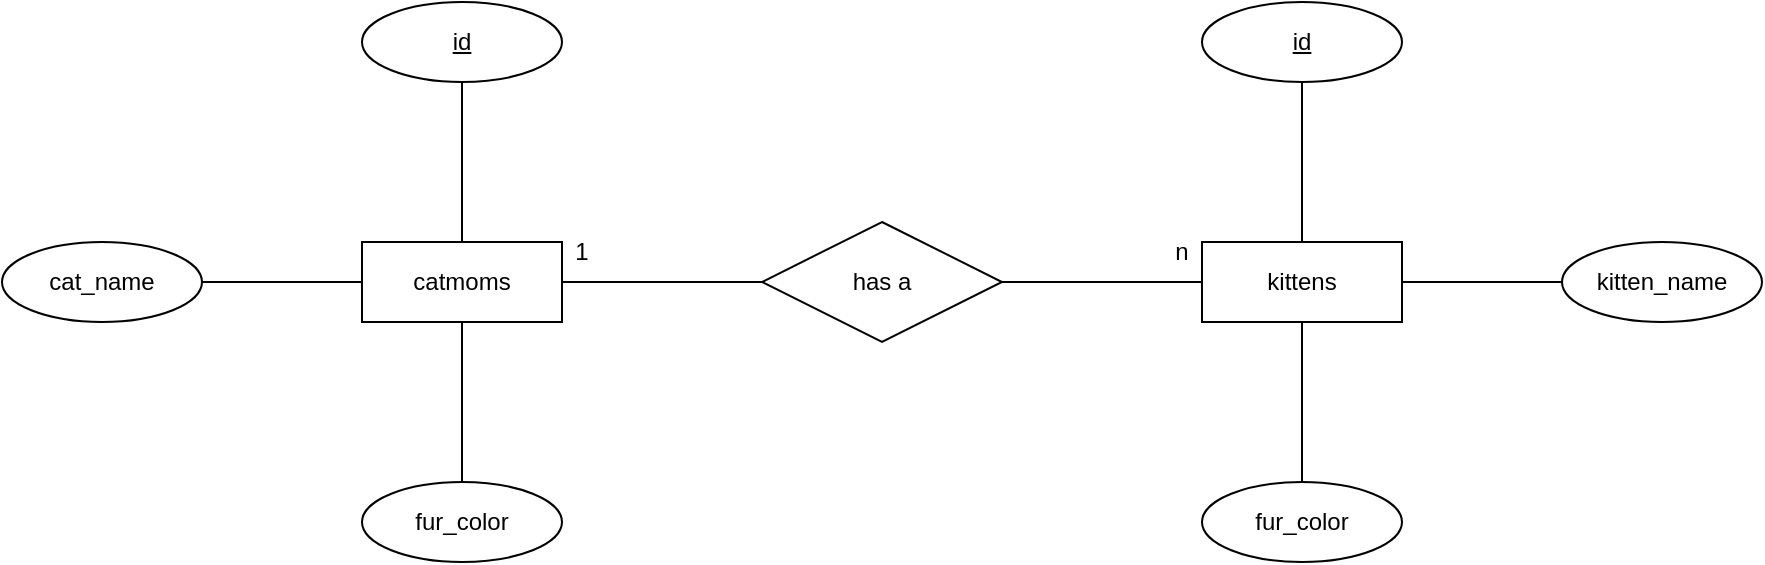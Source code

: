 <mxfile>
    <diagram id="kyOEjkhg4-41TlYqBBF7" name="Page-1">
        <mxGraphModel dx="881" dy="877" grid="1" gridSize="10" guides="1" tooltips="1" connect="1" arrows="1" fold="1" page="1" pageScale="1" pageWidth="850" pageHeight="1100" math="0" shadow="0">
            <root>
                <mxCell id="0"/>
                <mxCell id="1" parent="0"/>
                <mxCell id="2" value="catmoms" style="whiteSpace=wrap;html=1;align=center;" vertex="1" parent="1">
                    <mxGeometry x="180" y="280" width="100" height="40" as="geometry"/>
                </mxCell>
                <mxCell id="3" value="id" style="ellipse;whiteSpace=wrap;html=1;align=center;fontStyle=4;" vertex="1" parent="1">
                    <mxGeometry x="180" y="160" width="100" height="40" as="geometry"/>
                </mxCell>
                <mxCell id="4" value="cat_name" style="ellipse;whiteSpace=wrap;html=1;align=center;" vertex="1" parent="1">
                    <mxGeometry y="280" width="100" height="40" as="geometry"/>
                </mxCell>
                <mxCell id="5" value="fur_color" style="ellipse;whiteSpace=wrap;html=1;align=center;" vertex="1" parent="1">
                    <mxGeometry x="180" y="400" width="100" height="40" as="geometry"/>
                </mxCell>
                <mxCell id="6" value="" style="endArrow=none;html=1;rounded=0;entryX=0.5;entryY=1;entryDx=0;entryDy=0;exitX=0.5;exitY=0;exitDx=0;exitDy=0;" edge="1" parent="1" source="2" target="3">
                    <mxGeometry relative="1" as="geometry">
                        <mxPoint x="140" y="230" as="sourcePoint"/>
                        <mxPoint x="300" y="230" as="targetPoint"/>
                    </mxGeometry>
                </mxCell>
                <mxCell id="7" value="" style="endArrow=none;html=1;rounded=0;entryX=0.5;entryY=1;entryDx=0;entryDy=0;exitX=0.5;exitY=0;exitDx=0;exitDy=0;" edge="1" parent="1" source="5" target="2">
                    <mxGeometry relative="1" as="geometry">
                        <mxPoint x="360" y="410" as="sourcePoint"/>
                        <mxPoint x="360" y="330" as="targetPoint"/>
                    </mxGeometry>
                </mxCell>
                <mxCell id="8" value="" style="endArrow=none;html=1;rounded=0;entryX=1;entryY=0.5;entryDx=0;entryDy=0;" edge="1" parent="1" target="4">
                    <mxGeometry relative="1" as="geometry">
                        <mxPoint x="180" y="300" as="sourcePoint"/>
                        <mxPoint x="250" y="220" as="targetPoint"/>
                    </mxGeometry>
                </mxCell>
                <mxCell id="9" value="kittens" style="whiteSpace=wrap;html=1;align=center;" vertex="1" parent="1">
                    <mxGeometry x="600" y="280" width="100" height="40" as="geometry"/>
                </mxCell>
                <mxCell id="10" value="id" style="ellipse;whiteSpace=wrap;html=1;align=center;fontStyle=4;" vertex="1" parent="1">
                    <mxGeometry x="600" y="160" width="100" height="40" as="geometry"/>
                </mxCell>
                <mxCell id="11" value="kitten_name" style="ellipse;whiteSpace=wrap;html=1;align=center;" vertex="1" parent="1">
                    <mxGeometry x="780" y="280" width="100" height="40" as="geometry"/>
                </mxCell>
                <mxCell id="12" value="fur_color" style="ellipse;whiteSpace=wrap;html=1;align=center;" vertex="1" parent="1">
                    <mxGeometry x="600" y="400" width="100" height="40" as="geometry"/>
                </mxCell>
                <mxCell id="13" value="" style="endArrow=none;html=1;rounded=0;entryX=0.5;entryY=1;entryDx=0;entryDy=0;" edge="1" parent="1" source="9" target="10">
                    <mxGeometry relative="1" as="geometry">
                        <mxPoint x="560" y="230" as="sourcePoint"/>
                        <mxPoint x="720" y="230" as="targetPoint"/>
                    </mxGeometry>
                </mxCell>
                <mxCell id="14" value="" style="endArrow=none;html=1;rounded=0;entryX=1;entryY=0.5;entryDx=0;entryDy=0;exitX=0;exitY=0.5;exitDx=0;exitDy=0;" edge="1" parent="1" source="11" target="9">
                    <mxGeometry relative="1" as="geometry">
                        <mxPoint x="750.0" y="350" as="sourcePoint"/>
                        <mxPoint x="750.0" y="270" as="targetPoint"/>
                    </mxGeometry>
                </mxCell>
                <mxCell id="15" value="" style="endArrow=none;html=1;rounded=0;entryX=0.5;entryY=1;entryDx=0;entryDy=0;exitX=0.5;exitY=0;exitDx=0;exitDy=0;" edge="1" parent="1" source="12" target="9">
                    <mxGeometry relative="1" as="geometry">
                        <mxPoint x="730" y="390" as="sourcePoint"/>
                        <mxPoint x="730" y="310" as="targetPoint"/>
                    </mxGeometry>
                </mxCell>
                <mxCell id="16" value="has a" style="shape=rhombus;perimeter=rhombusPerimeter;whiteSpace=wrap;html=1;align=center;gradientColor=none;rounded=0;shadow=0;" vertex="1" parent="1">
                    <mxGeometry x="380" y="270" width="120" height="60" as="geometry"/>
                </mxCell>
                <mxCell id="17" value="" style="endArrow=none;html=1;rounded=0;exitX=0;exitY=0.5;exitDx=0;exitDy=0;entryX=1;entryY=0.5;entryDx=0;entryDy=0;" edge="1" parent="1" source="16" target="2">
                    <mxGeometry relative="1" as="geometry">
                        <mxPoint x="400" y="300" as="sourcePoint"/>
                        <mxPoint x="360" y="300" as="targetPoint"/>
                    </mxGeometry>
                </mxCell>
                <mxCell id="18" value="" style="endArrow=none;html=1;rounded=0;exitX=0;exitY=0.5;exitDx=0;exitDy=0;entryX=1;entryY=0.5;entryDx=0;entryDy=0;" edge="1" parent="1" source="9" target="16">
                    <mxGeometry relative="1" as="geometry">
                        <mxPoint x="570" y="330" as="sourcePoint"/>
                        <mxPoint x="530" y="330" as="targetPoint"/>
                    </mxGeometry>
                </mxCell>
                <mxCell id="19" value="1" style="text;html=1;align=center;verticalAlign=middle;whiteSpace=wrap;rounded=0;" vertex="1" parent="1">
                    <mxGeometry x="260" y="270" width="60" height="30" as="geometry"/>
                </mxCell>
                <mxCell id="20" value="n" style="text;html=1;align=center;verticalAlign=middle;whiteSpace=wrap;rounded=0;" vertex="1" parent="1">
                    <mxGeometry x="560" y="270" width="60" height="30" as="geometry"/>
                </mxCell>
            </root>
        </mxGraphModel>
    </diagram>
</mxfile>